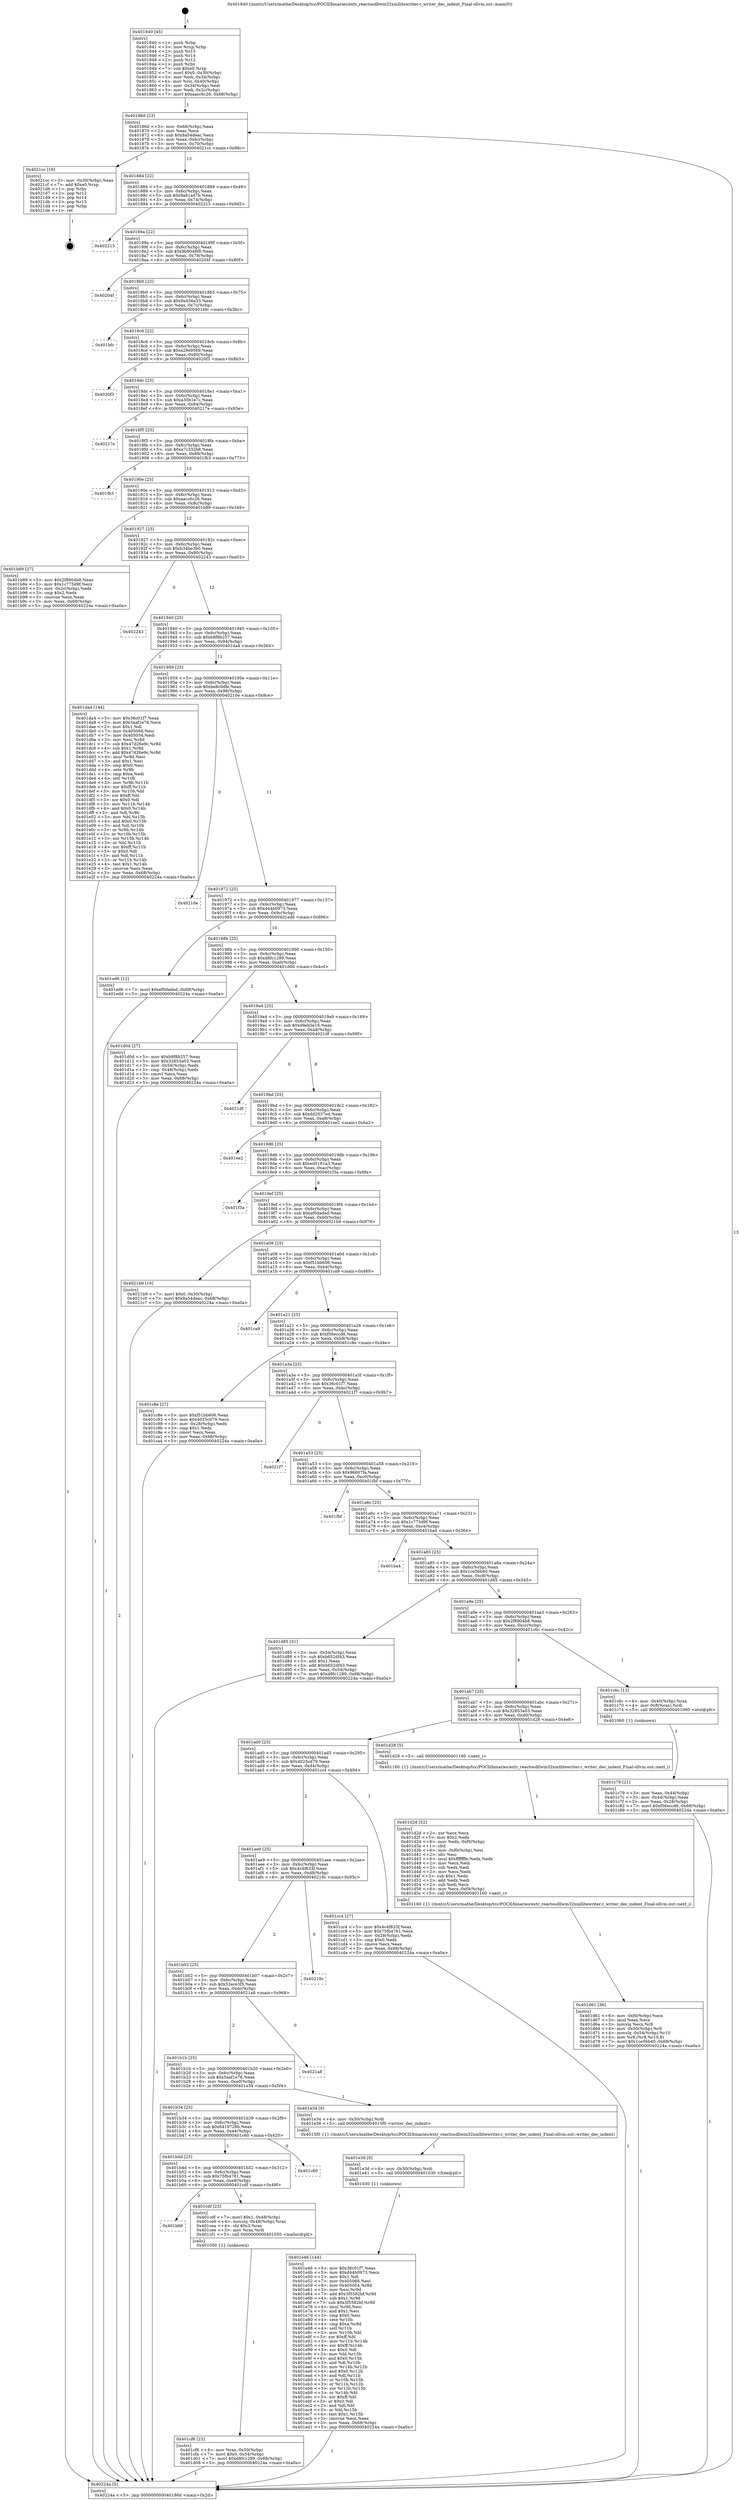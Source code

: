 digraph "0x401840" {
  label = "0x401840 (/mnt/c/Users/mathe/Desktop/tcc/POCII/binaries/extr_reactosdllwin32xmllitewriter.c_writer_dec_indent_Final-ollvm.out::main(0))"
  labelloc = "t"
  node[shape=record]

  Entry [label="",width=0.3,height=0.3,shape=circle,fillcolor=black,style=filled]
  "0x40186d" [label="{
     0x40186d [23]\l
     | [instrs]\l
     &nbsp;&nbsp;0x40186d \<+3\>: mov -0x68(%rbp),%eax\l
     &nbsp;&nbsp;0x401870 \<+2\>: mov %eax,%ecx\l
     &nbsp;&nbsp;0x401872 \<+6\>: sub $0x8a54deac,%ecx\l
     &nbsp;&nbsp;0x401878 \<+3\>: mov %eax,-0x6c(%rbp)\l
     &nbsp;&nbsp;0x40187b \<+3\>: mov %ecx,-0x70(%rbp)\l
     &nbsp;&nbsp;0x40187e \<+6\>: je 00000000004021cc \<main+0x98c\>\l
  }"]
  "0x4021cc" [label="{
     0x4021cc [19]\l
     | [instrs]\l
     &nbsp;&nbsp;0x4021cc \<+3\>: mov -0x30(%rbp),%eax\l
     &nbsp;&nbsp;0x4021cf \<+7\>: add $0xe0,%rsp\l
     &nbsp;&nbsp;0x4021d6 \<+1\>: pop %rbx\l
     &nbsp;&nbsp;0x4021d7 \<+2\>: pop %r12\l
     &nbsp;&nbsp;0x4021d9 \<+2\>: pop %r14\l
     &nbsp;&nbsp;0x4021db \<+2\>: pop %r15\l
     &nbsp;&nbsp;0x4021dd \<+1\>: pop %rbp\l
     &nbsp;&nbsp;0x4021de \<+1\>: ret\l
  }"]
  "0x401884" [label="{
     0x401884 [22]\l
     | [instrs]\l
     &nbsp;&nbsp;0x401884 \<+5\>: jmp 0000000000401889 \<main+0x49\>\l
     &nbsp;&nbsp;0x401889 \<+3\>: mov -0x6c(%rbp),%eax\l
     &nbsp;&nbsp;0x40188c \<+5\>: sub $0x9a81ad7b,%eax\l
     &nbsp;&nbsp;0x401891 \<+3\>: mov %eax,-0x74(%rbp)\l
     &nbsp;&nbsp;0x401894 \<+6\>: je 0000000000402215 \<main+0x9d5\>\l
  }"]
  Exit [label="",width=0.3,height=0.3,shape=circle,fillcolor=black,style=filled,peripheries=2]
  "0x402215" [label="{
     0x402215\l
  }", style=dashed]
  "0x40189a" [label="{
     0x40189a [22]\l
     | [instrs]\l
     &nbsp;&nbsp;0x40189a \<+5\>: jmp 000000000040189f \<main+0x5f\>\l
     &nbsp;&nbsp;0x40189f \<+3\>: mov -0x6c(%rbp),%eax\l
     &nbsp;&nbsp;0x4018a2 \<+5\>: sub $0x9b9048f8,%eax\l
     &nbsp;&nbsp;0x4018a7 \<+3\>: mov %eax,-0x78(%rbp)\l
     &nbsp;&nbsp;0x4018aa \<+6\>: je 000000000040204f \<main+0x80f\>\l
  }"]
  "0x401e46" [label="{
     0x401e46 [144]\l
     | [instrs]\l
     &nbsp;&nbsp;0x401e46 \<+5\>: mov $0x36c01f7,%eax\l
     &nbsp;&nbsp;0x401e4b \<+5\>: mov $0xd44b0973,%ecx\l
     &nbsp;&nbsp;0x401e50 \<+2\>: mov $0x1,%dl\l
     &nbsp;&nbsp;0x401e52 \<+7\>: mov 0x405068,%esi\l
     &nbsp;&nbsp;0x401e59 \<+8\>: mov 0x405054,%r8d\l
     &nbsp;&nbsp;0x401e61 \<+3\>: mov %esi,%r9d\l
     &nbsp;&nbsp;0x401e64 \<+7\>: add $0x3f5582bf,%r9d\l
     &nbsp;&nbsp;0x401e6b \<+4\>: sub $0x1,%r9d\l
     &nbsp;&nbsp;0x401e6f \<+7\>: sub $0x3f5582bf,%r9d\l
     &nbsp;&nbsp;0x401e76 \<+4\>: imul %r9d,%esi\l
     &nbsp;&nbsp;0x401e7a \<+3\>: and $0x1,%esi\l
     &nbsp;&nbsp;0x401e7d \<+3\>: cmp $0x0,%esi\l
     &nbsp;&nbsp;0x401e80 \<+4\>: sete %r10b\l
     &nbsp;&nbsp;0x401e84 \<+4\>: cmp $0xa,%r8d\l
     &nbsp;&nbsp;0x401e88 \<+4\>: setl %r11b\l
     &nbsp;&nbsp;0x401e8c \<+3\>: mov %r10b,%bl\l
     &nbsp;&nbsp;0x401e8f \<+3\>: xor $0xff,%bl\l
     &nbsp;&nbsp;0x401e92 \<+3\>: mov %r11b,%r14b\l
     &nbsp;&nbsp;0x401e95 \<+4\>: xor $0xff,%r14b\l
     &nbsp;&nbsp;0x401e99 \<+3\>: xor $0x0,%dl\l
     &nbsp;&nbsp;0x401e9c \<+3\>: mov %bl,%r15b\l
     &nbsp;&nbsp;0x401e9f \<+4\>: and $0x0,%r15b\l
     &nbsp;&nbsp;0x401ea3 \<+3\>: and %dl,%r10b\l
     &nbsp;&nbsp;0x401ea6 \<+3\>: mov %r14b,%r12b\l
     &nbsp;&nbsp;0x401ea9 \<+4\>: and $0x0,%r12b\l
     &nbsp;&nbsp;0x401ead \<+3\>: and %dl,%r11b\l
     &nbsp;&nbsp;0x401eb0 \<+3\>: or %r10b,%r15b\l
     &nbsp;&nbsp;0x401eb3 \<+3\>: or %r11b,%r12b\l
     &nbsp;&nbsp;0x401eb6 \<+3\>: xor %r12b,%r15b\l
     &nbsp;&nbsp;0x401eb9 \<+3\>: or %r14b,%bl\l
     &nbsp;&nbsp;0x401ebc \<+3\>: xor $0xff,%bl\l
     &nbsp;&nbsp;0x401ebf \<+3\>: or $0x0,%dl\l
     &nbsp;&nbsp;0x401ec2 \<+2\>: and %dl,%bl\l
     &nbsp;&nbsp;0x401ec4 \<+3\>: or %bl,%r15b\l
     &nbsp;&nbsp;0x401ec7 \<+4\>: test $0x1,%r15b\l
     &nbsp;&nbsp;0x401ecb \<+3\>: cmovne %ecx,%eax\l
     &nbsp;&nbsp;0x401ece \<+3\>: mov %eax,-0x68(%rbp)\l
     &nbsp;&nbsp;0x401ed1 \<+5\>: jmp 000000000040224a \<main+0xa0a\>\l
  }"]
  "0x40204f" [label="{
     0x40204f\l
  }", style=dashed]
  "0x4018b0" [label="{
     0x4018b0 [22]\l
     | [instrs]\l
     &nbsp;&nbsp;0x4018b0 \<+5\>: jmp 00000000004018b5 \<main+0x75\>\l
     &nbsp;&nbsp;0x4018b5 \<+3\>: mov -0x6c(%rbp),%eax\l
     &nbsp;&nbsp;0x4018b8 \<+5\>: sub $0x9e456e33,%eax\l
     &nbsp;&nbsp;0x4018bd \<+3\>: mov %eax,-0x7c(%rbp)\l
     &nbsp;&nbsp;0x4018c0 \<+6\>: je 0000000000401bfc \<main+0x3bc\>\l
  }"]
  "0x401e3d" [label="{
     0x401e3d [9]\l
     | [instrs]\l
     &nbsp;&nbsp;0x401e3d \<+4\>: mov -0x50(%rbp),%rdi\l
     &nbsp;&nbsp;0x401e41 \<+5\>: call 0000000000401030 \<free@plt\>\l
     | [calls]\l
     &nbsp;&nbsp;0x401030 \{1\} (unknown)\l
  }"]
  "0x401bfc" [label="{
     0x401bfc\l
  }", style=dashed]
  "0x4018c6" [label="{
     0x4018c6 [22]\l
     | [instrs]\l
     &nbsp;&nbsp;0x4018c6 \<+5\>: jmp 00000000004018cb \<main+0x8b\>\l
     &nbsp;&nbsp;0x4018cb \<+3\>: mov -0x6c(%rbp),%eax\l
     &nbsp;&nbsp;0x4018ce \<+5\>: sub $0xa29e9569,%eax\l
     &nbsp;&nbsp;0x4018d3 \<+3\>: mov %eax,-0x80(%rbp)\l
     &nbsp;&nbsp;0x4018d6 \<+6\>: je 00000000004020f3 \<main+0x8b3\>\l
  }"]
  "0x401d61" [label="{
     0x401d61 [36]\l
     | [instrs]\l
     &nbsp;&nbsp;0x401d61 \<+6\>: mov -0xf4(%rbp),%ecx\l
     &nbsp;&nbsp;0x401d67 \<+3\>: imul %eax,%ecx\l
     &nbsp;&nbsp;0x401d6a \<+3\>: movslq %ecx,%r8\l
     &nbsp;&nbsp;0x401d6d \<+4\>: mov -0x50(%rbp),%r9\l
     &nbsp;&nbsp;0x401d71 \<+4\>: movslq -0x54(%rbp),%r10\l
     &nbsp;&nbsp;0x401d75 \<+4\>: mov %r8,(%r9,%r10,8)\l
     &nbsp;&nbsp;0x401d79 \<+7\>: movl $0x1ce56b40,-0x68(%rbp)\l
     &nbsp;&nbsp;0x401d80 \<+5\>: jmp 000000000040224a \<main+0xa0a\>\l
  }"]
  "0x4020f3" [label="{
     0x4020f3\l
  }", style=dashed]
  "0x4018dc" [label="{
     0x4018dc [25]\l
     | [instrs]\l
     &nbsp;&nbsp;0x4018dc \<+5\>: jmp 00000000004018e1 \<main+0xa1\>\l
     &nbsp;&nbsp;0x4018e1 \<+3\>: mov -0x6c(%rbp),%eax\l
     &nbsp;&nbsp;0x4018e4 \<+5\>: sub $0xa30b1e7c,%eax\l
     &nbsp;&nbsp;0x4018e9 \<+6\>: mov %eax,-0x84(%rbp)\l
     &nbsp;&nbsp;0x4018ef \<+6\>: je 000000000040217e \<main+0x93e\>\l
  }"]
  "0x401d2d" [label="{
     0x401d2d [52]\l
     | [instrs]\l
     &nbsp;&nbsp;0x401d2d \<+2\>: xor %ecx,%ecx\l
     &nbsp;&nbsp;0x401d2f \<+5\>: mov $0x2,%edx\l
     &nbsp;&nbsp;0x401d34 \<+6\>: mov %edx,-0xf0(%rbp)\l
     &nbsp;&nbsp;0x401d3a \<+1\>: cltd\l
     &nbsp;&nbsp;0x401d3b \<+6\>: mov -0xf0(%rbp),%esi\l
     &nbsp;&nbsp;0x401d41 \<+2\>: idiv %esi\l
     &nbsp;&nbsp;0x401d43 \<+6\>: imul $0xfffffffe,%edx,%edx\l
     &nbsp;&nbsp;0x401d49 \<+2\>: mov %ecx,%edi\l
     &nbsp;&nbsp;0x401d4b \<+2\>: sub %edx,%edi\l
     &nbsp;&nbsp;0x401d4d \<+2\>: mov %ecx,%edx\l
     &nbsp;&nbsp;0x401d4f \<+3\>: sub $0x1,%edx\l
     &nbsp;&nbsp;0x401d52 \<+2\>: add %edx,%edi\l
     &nbsp;&nbsp;0x401d54 \<+2\>: sub %edi,%ecx\l
     &nbsp;&nbsp;0x401d56 \<+6\>: mov %ecx,-0xf4(%rbp)\l
     &nbsp;&nbsp;0x401d5c \<+5\>: call 0000000000401160 \<next_i\>\l
     | [calls]\l
     &nbsp;&nbsp;0x401160 \{1\} (/mnt/c/Users/mathe/Desktop/tcc/POCII/binaries/extr_reactosdllwin32xmllitewriter.c_writer_dec_indent_Final-ollvm.out::next_i)\l
  }"]
  "0x40217e" [label="{
     0x40217e\l
  }", style=dashed]
  "0x4018f5" [label="{
     0x4018f5 [25]\l
     | [instrs]\l
     &nbsp;&nbsp;0x4018f5 \<+5\>: jmp 00000000004018fa \<main+0xba\>\l
     &nbsp;&nbsp;0x4018fa \<+3\>: mov -0x6c(%rbp),%eax\l
     &nbsp;&nbsp;0x4018fd \<+5\>: sub $0xa7c332b8,%eax\l
     &nbsp;&nbsp;0x401902 \<+6\>: mov %eax,-0x88(%rbp)\l
     &nbsp;&nbsp;0x401908 \<+6\>: je 0000000000401fb3 \<main+0x773\>\l
  }"]
  "0x401cf6" [label="{
     0x401cf6 [23]\l
     | [instrs]\l
     &nbsp;&nbsp;0x401cf6 \<+4\>: mov %rax,-0x50(%rbp)\l
     &nbsp;&nbsp;0x401cfa \<+7\>: movl $0x0,-0x54(%rbp)\l
     &nbsp;&nbsp;0x401d01 \<+7\>: movl $0xd8fc1289,-0x68(%rbp)\l
     &nbsp;&nbsp;0x401d08 \<+5\>: jmp 000000000040224a \<main+0xa0a\>\l
  }"]
  "0x401fb3" [label="{
     0x401fb3\l
  }", style=dashed]
  "0x40190e" [label="{
     0x40190e [25]\l
     | [instrs]\l
     &nbsp;&nbsp;0x40190e \<+5\>: jmp 0000000000401913 \<main+0xd3\>\l
     &nbsp;&nbsp;0x401913 \<+3\>: mov -0x6c(%rbp),%eax\l
     &nbsp;&nbsp;0x401916 \<+5\>: sub $0xaacc6c26,%eax\l
     &nbsp;&nbsp;0x40191b \<+6\>: mov %eax,-0x8c(%rbp)\l
     &nbsp;&nbsp;0x401921 \<+6\>: je 0000000000401b89 \<main+0x349\>\l
  }"]
  "0x401b66" [label="{
     0x401b66\l
  }", style=dashed]
  "0x401b89" [label="{
     0x401b89 [27]\l
     | [instrs]\l
     &nbsp;&nbsp;0x401b89 \<+5\>: mov $0x2f8904b8,%eax\l
     &nbsp;&nbsp;0x401b8e \<+5\>: mov $0x1c775d9f,%ecx\l
     &nbsp;&nbsp;0x401b93 \<+3\>: mov -0x2c(%rbp),%edx\l
     &nbsp;&nbsp;0x401b96 \<+3\>: cmp $0x2,%edx\l
     &nbsp;&nbsp;0x401b99 \<+3\>: cmovne %ecx,%eax\l
     &nbsp;&nbsp;0x401b9c \<+3\>: mov %eax,-0x68(%rbp)\l
     &nbsp;&nbsp;0x401b9f \<+5\>: jmp 000000000040224a \<main+0xa0a\>\l
  }"]
  "0x401927" [label="{
     0x401927 [25]\l
     | [instrs]\l
     &nbsp;&nbsp;0x401927 \<+5\>: jmp 000000000040192c \<main+0xec\>\l
     &nbsp;&nbsp;0x40192c \<+3\>: mov -0x6c(%rbp),%eax\l
     &nbsp;&nbsp;0x40192f \<+5\>: sub $0xb34be3b0,%eax\l
     &nbsp;&nbsp;0x401934 \<+6\>: mov %eax,-0x90(%rbp)\l
     &nbsp;&nbsp;0x40193a \<+6\>: je 0000000000402243 \<main+0xa03\>\l
  }"]
  "0x40224a" [label="{
     0x40224a [5]\l
     | [instrs]\l
     &nbsp;&nbsp;0x40224a \<+5\>: jmp 000000000040186d \<main+0x2d\>\l
  }"]
  "0x401840" [label="{
     0x401840 [45]\l
     | [instrs]\l
     &nbsp;&nbsp;0x401840 \<+1\>: push %rbp\l
     &nbsp;&nbsp;0x401841 \<+3\>: mov %rsp,%rbp\l
     &nbsp;&nbsp;0x401844 \<+2\>: push %r15\l
     &nbsp;&nbsp;0x401846 \<+2\>: push %r14\l
     &nbsp;&nbsp;0x401848 \<+2\>: push %r12\l
     &nbsp;&nbsp;0x40184a \<+1\>: push %rbx\l
     &nbsp;&nbsp;0x40184b \<+7\>: sub $0xe0,%rsp\l
     &nbsp;&nbsp;0x401852 \<+7\>: movl $0x0,-0x30(%rbp)\l
     &nbsp;&nbsp;0x401859 \<+3\>: mov %edi,-0x34(%rbp)\l
     &nbsp;&nbsp;0x40185c \<+4\>: mov %rsi,-0x40(%rbp)\l
     &nbsp;&nbsp;0x401860 \<+3\>: mov -0x34(%rbp),%edi\l
     &nbsp;&nbsp;0x401863 \<+3\>: mov %edi,-0x2c(%rbp)\l
     &nbsp;&nbsp;0x401866 \<+7\>: movl $0xaacc6c26,-0x68(%rbp)\l
  }"]
  "0x401cdf" [label="{
     0x401cdf [23]\l
     | [instrs]\l
     &nbsp;&nbsp;0x401cdf \<+7\>: movl $0x1,-0x48(%rbp)\l
     &nbsp;&nbsp;0x401ce6 \<+4\>: movslq -0x48(%rbp),%rax\l
     &nbsp;&nbsp;0x401cea \<+4\>: shl $0x3,%rax\l
     &nbsp;&nbsp;0x401cee \<+3\>: mov %rax,%rdi\l
     &nbsp;&nbsp;0x401cf1 \<+5\>: call 0000000000401050 \<malloc@plt\>\l
     | [calls]\l
     &nbsp;&nbsp;0x401050 \{1\} (unknown)\l
  }"]
  "0x402243" [label="{
     0x402243\l
  }", style=dashed]
  "0x401940" [label="{
     0x401940 [25]\l
     | [instrs]\l
     &nbsp;&nbsp;0x401940 \<+5\>: jmp 0000000000401945 \<main+0x105\>\l
     &nbsp;&nbsp;0x401945 \<+3\>: mov -0x6c(%rbp),%eax\l
     &nbsp;&nbsp;0x401948 \<+5\>: sub $0xb8f8b257,%eax\l
     &nbsp;&nbsp;0x40194d \<+6\>: mov %eax,-0x94(%rbp)\l
     &nbsp;&nbsp;0x401953 \<+6\>: je 0000000000401da4 \<main+0x564\>\l
  }"]
  "0x401b4d" [label="{
     0x401b4d [25]\l
     | [instrs]\l
     &nbsp;&nbsp;0x401b4d \<+5\>: jmp 0000000000401b52 \<main+0x312\>\l
     &nbsp;&nbsp;0x401b52 \<+3\>: mov -0x6c(%rbp),%eax\l
     &nbsp;&nbsp;0x401b55 \<+5\>: sub $0x75fb4761,%eax\l
     &nbsp;&nbsp;0x401b5a \<+6\>: mov %eax,-0xe8(%rbp)\l
     &nbsp;&nbsp;0x401b60 \<+6\>: je 0000000000401cdf \<main+0x49f\>\l
  }"]
  "0x401da4" [label="{
     0x401da4 [144]\l
     | [instrs]\l
     &nbsp;&nbsp;0x401da4 \<+5\>: mov $0x36c01f7,%eax\l
     &nbsp;&nbsp;0x401da9 \<+5\>: mov $0x5aaf1e76,%ecx\l
     &nbsp;&nbsp;0x401dae \<+2\>: mov $0x1,%dl\l
     &nbsp;&nbsp;0x401db0 \<+7\>: mov 0x405068,%esi\l
     &nbsp;&nbsp;0x401db7 \<+7\>: mov 0x405054,%edi\l
     &nbsp;&nbsp;0x401dbe \<+3\>: mov %esi,%r8d\l
     &nbsp;&nbsp;0x401dc1 \<+7\>: sub $0x47d26e9c,%r8d\l
     &nbsp;&nbsp;0x401dc8 \<+4\>: sub $0x1,%r8d\l
     &nbsp;&nbsp;0x401dcc \<+7\>: add $0x47d26e9c,%r8d\l
     &nbsp;&nbsp;0x401dd3 \<+4\>: imul %r8d,%esi\l
     &nbsp;&nbsp;0x401dd7 \<+3\>: and $0x1,%esi\l
     &nbsp;&nbsp;0x401dda \<+3\>: cmp $0x0,%esi\l
     &nbsp;&nbsp;0x401ddd \<+4\>: sete %r9b\l
     &nbsp;&nbsp;0x401de1 \<+3\>: cmp $0xa,%edi\l
     &nbsp;&nbsp;0x401de4 \<+4\>: setl %r10b\l
     &nbsp;&nbsp;0x401de8 \<+3\>: mov %r9b,%r11b\l
     &nbsp;&nbsp;0x401deb \<+4\>: xor $0xff,%r11b\l
     &nbsp;&nbsp;0x401def \<+3\>: mov %r10b,%bl\l
     &nbsp;&nbsp;0x401df2 \<+3\>: xor $0xff,%bl\l
     &nbsp;&nbsp;0x401df5 \<+3\>: xor $0x0,%dl\l
     &nbsp;&nbsp;0x401df8 \<+3\>: mov %r11b,%r14b\l
     &nbsp;&nbsp;0x401dfb \<+4\>: and $0x0,%r14b\l
     &nbsp;&nbsp;0x401dff \<+3\>: and %dl,%r9b\l
     &nbsp;&nbsp;0x401e02 \<+3\>: mov %bl,%r15b\l
     &nbsp;&nbsp;0x401e05 \<+4\>: and $0x0,%r15b\l
     &nbsp;&nbsp;0x401e09 \<+3\>: and %dl,%r10b\l
     &nbsp;&nbsp;0x401e0c \<+3\>: or %r9b,%r14b\l
     &nbsp;&nbsp;0x401e0f \<+3\>: or %r10b,%r15b\l
     &nbsp;&nbsp;0x401e12 \<+3\>: xor %r15b,%r14b\l
     &nbsp;&nbsp;0x401e15 \<+3\>: or %bl,%r11b\l
     &nbsp;&nbsp;0x401e18 \<+4\>: xor $0xff,%r11b\l
     &nbsp;&nbsp;0x401e1c \<+3\>: or $0x0,%dl\l
     &nbsp;&nbsp;0x401e1f \<+3\>: and %dl,%r11b\l
     &nbsp;&nbsp;0x401e22 \<+3\>: or %r11b,%r14b\l
     &nbsp;&nbsp;0x401e25 \<+4\>: test $0x1,%r14b\l
     &nbsp;&nbsp;0x401e29 \<+3\>: cmovne %ecx,%eax\l
     &nbsp;&nbsp;0x401e2c \<+3\>: mov %eax,-0x68(%rbp)\l
     &nbsp;&nbsp;0x401e2f \<+5\>: jmp 000000000040224a \<main+0xa0a\>\l
  }"]
  "0x401959" [label="{
     0x401959 [25]\l
     | [instrs]\l
     &nbsp;&nbsp;0x401959 \<+5\>: jmp 000000000040195e \<main+0x11e\>\l
     &nbsp;&nbsp;0x40195e \<+3\>: mov -0x6c(%rbp),%eax\l
     &nbsp;&nbsp;0x401961 \<+5\>: sub $0xbe8c0dfe,%eax\l
     &nbsp;&nbsp;0x401966 \<+6\>: mov %eax,-0x98(%rbp)\l
     &nbsp;&nbsp;0x40196c \<+6\>: je 000000000040210e \<main+0x8ce\>\l
  }"]
  "0x401c60" [label="{
     0x401c60\l
  }", style=dashed]
  "0x40210e" [label="{
     0x40210e\l
  }", style=dashed]
  "0x401972" [label="{
     0x401972 [25]\l
     | [instrs]\l
     &nbsp;&nbsp;0x401972 \<+5\>: jmp 0000000000401977 \<main+0x137\>\l
     &nbsp;&nbsp;0x401977 \<+3\>: mov -0x6c(%rbp),%eax\l
     &nbsp;&nbsp;0x40197a \<+5\>: sub $0xd44b0973,%eax\l
     &nbsp;&nbsp;0x40197f \<+6\>: mov %eax,-0x9c(%rbp)\l
     &nbsp;&nbsp;0x401985 \<+6\>: je 0000000000401ed6 \<main+0x696\>\l
  }"]
  "0x401b34" [label="{
     0x401b34 [25]\l
     | [instrs]\l
     &nbsp;&nbsp;0x401b34 \<+5\>: jmp 0000000000401b39 \<main+0x2f9\>\l
     &nbsp;&nbsp;0x401b39 \<+3\>: mov -0x6c(%rbp),%eax\l
     &nbsp;&nbsp;0x401b3c \<+5\>: sub $0x6419728b,%eax\l
     &nbsp;&nbsp;0x401b41 \<+6\>: mov %eax,-0xe4(%rbp)\l
     &nbsp;&nbsp;0x401b47 \<+6\>: je 0000000000401c60 \<main+0x420\>\l
  }"]
  "0x401ed6" [label="{
     0x401ed6 [12]\l
     | [instrs]\l
     &nbsp;&nbsp;0x401ed6 \<+7\>: movl $0xef0daded,-0x68(%rbp)\l
     &nbsp;&nbsp;0x401edd \<+5\>: jmp 000000000040224a \<main+0xa0a\>\l
  }"]
  "0x40198b" [label="{
     0x40198b [25]\l
     | [instrs]\l
     &nbsp;&nbsp;0x40198b \<+5\>: jmp 0000000000401990 \<main+0x150\>\l
     &nbsp;&nbsp;0x401990 \<+3\>: mov -0x6c(%rbp),%eax\l
     &nbsp;&nbsp;0x401993 \<+5\>: sub $0xd8fc1289,%eax\l
     &nbsp;&nbsp;0x401998 \<+6\>: mov %eax,-0xa0(%rbp)\l
     &nbsp;&nbsp;0x40199e \<+6\>: je 0000000000401d0d \<main+0x4cd\>\l
  }"]
  "0x401e34" [label="{
     0x401e34 [9]\l
     | [instrs]\l
     &nbsp;&nbsp;0x401e34 \<+4\>: mov -0x50(%rbp),%rdi\l
     &nbsp;&nbsp;0x401e38 \<+5\>: call 00000000004015f0 \<writer_dec_indent\>\l
     | [calls]\l
     &nbsp;&nbsp;0x4015f0 \{1\} (/mnt/c/Users/mathe/Desktop/tcc/POCII/binaries/extr_reactosdllwin32xmllitewriter.c_writer_dec_indent_Final-ollvm.out::writer_dec_indent)\l
  }"]
  "0x401d0d" [label="{
     0x401d0d [27]\l
     | [instrs]\l
     &nbsp;&nbsp;0x401d0d \<+5\>: mov $0xb8f8b257,%eax\l
     &nbsp;&nbsp;0x401d12 \<+5\>: mov $0x32853a03,%ecx\l
     &nbsp;&nbsp;0x401d17 \<+3\>: mov -0x54(%rbp),%edx\l
     &nbsp;&nbsp;0x401d1a \<+3\>: cmp -0x48(%rbp),%edx\l
     &nbsp;&nbsp;0x401d1d \<+3\>: cmovl %ecx,%eax\l
     &nbsp;&nbsp;0x401d20 \<+3\>: mov %eax,-0x68(%rbp)\l
     &nbsp;&nbsp;0x401d23 \<+5\>: jmp 000000000040224a \<main+0xa0a\>\l
  }"]
  "0x4019a4" [label="{
     0x4019a4 [25]\l
     | [instrs]\l
     &nbsp;&nbsp;0x4019a4 \<+5\>: jmp 00000000004019a9 \<main+0x169\>\l
     &nbsp;&nbsp;0x4019a9 \<+3\>: mov -0x6c(%rbp),%eax\l
     &nbsp;&nbsp;0x4019ac \<+5\>: sub $0xd9eb5e16,%eax\l
     &nbsp;&nbsp;0x4019b1 \<+6\>: mov %eax,-0xa4(%rbp)\l
     &nbsp;&nbsp;0x4019b7 \<+6\>: je 00000000004021df \<main+0x99f\>\l
  }"]
  "0x401b1b" [label="{
     0x401b1b [25]\l
     | [instrs]\l
     &nbsp;&nbsp;0x401b1b \<+5\>: jmp 0000000000401b20 \<main+0x2e0\>\l
     &nbsp;&nbsp;0x401b20 \<+3\>: mov -0x6c(%rbp),%eax\l
     &nbsp;&nbsp;0x401b23 \<+5\>: sub $0x5aaf1e76,%eax\l
     &nbsp;&nbsp;0x401b28 \<+6\>: mov %eax,-0xe0(%rbp)\l
     &nbsp;&nbsp;0x401b2e \<+6\>: je 0000000000401e34 \<main+0x5f4\>\l
  }"]
  "0x4021df" [label="{
     0x4021df\l
  }", style=dashed]
  "0x4019bd" [label="{
     0x4019bd [25]\l
     | [instrs]\l
     &nbsp;&nbsp;0x4019bd \<+5\>: jmp 00000000004019c2 \<main+0x182\>\l
     &nbsp;&nbsp;0x4019c2 \<+3\>: mov -0x6c(%rbp),%eax\l
     &nbsp;&nbsp;0x4019c5 \<+5\>: sub $0xdd2037ed,%eax\l
     &nbsp;&nbsp;0x4019ca \<+6\>: mov %eax,-0xa8(%rbp)\l
     &nbsp;&nbsp;0x4019d0 \<+6\>: je 0000000000401ee2 \<main+0x6a2\>\l
  }"]
  "0x4021a8" [label="{
     0x4021a8\l
  }", style=dashed]
  "0x401ee2" [label="{
     0x401ee2\l
  }", style=dashed]
  "0x4019d6" [label="{
     0x4019d6 [25]\l
     | [instrs]\l
     &nbsp;&nbsp;0x4019d6 \<+5\>: jmp 00000000004019db \<main+0x19b\>\l
     &nbsp;&nbsp;0x4019db \<+3\>: mov -0x6c(%rbp),%eax\l
     &nbsp;&nbsp;0x4019de \<+5\>: sub $0xed5161a3,%eax\l
     &nbsp;&nbsp;0x4019e3 \<+6\>: mov %eax,-0xac(%rbp)\l
     &nbsp;&nbsp;0x4019e9 \<+6\>: je 0000000000401f3a \<main+0x6fa\>\l
  }"]
  "0x401b02" [label="{
     0x401b02 [25]\l
     | [instrs]\l
     &nbsp;&nbsp;0x401b02 \<+5\>: jmp 0000000000401b07 \<main+0x2c7\>\l
     &nbsp;&nbsp;0x401b07 \<+3\>: mov -0x6c(%rbp),%eax\l
     &nbsp;&nbsp;0x401b0a \<+5\>: sub $0x52ece3f5,%eax\l
     &nbsp;&nbsp;0x401b0f \<+6\>: mov %eax,-0xdc(%rbp)\l
     &nbsp;&nbsp;0x401b15 \<+6\>: je 00000000004021a8 \<main+0x968\>\l
  }"]
  "0x401f3a" [label="{
     0x401f3a\l
  }", style=dashed]
  "0x4019ef" [label="{
     0x4019ef [25]\l
     | [instrs]\l
     &nbsp;&nbsp;0x4019ef \<+5\>: jmp 00000000004019f4 \<main+0x1b4\>\l
     &nbsp;&nbsp;0x4019f4 \<+3\>: mov -0x6c(%rbp),%eax\l
     &nbsp;&nbsp;0x4019f7 \<+5\>: sub $0xef0daded,%eax\l
     &nbsp;&nbsp;0x4019fc \<+6\>: mov %eax,-0xb0(%rbp)\l
     &nbsp;&nbsp;0x401a02 \<+6\>: je 00000000004021b9 \<main+0x979\>\l
  }"]
  "0x40219c" [label="{
     0x40219c\l
  }", style=dashed]
  "0x4021b9" [label="{
     0x4021b9 [19]\l
     | [instrs]\l
     &nbsp;&nbsp;0x4021b9 \<+7\>: movl $0x0,-0x30(%rbp)\l
     &nbsp;&nbsp;0x4021c0 \<+7\>: movl $0x8a54deac,-0x68(%rbp)\l
     &nbsp;&nbsp;0x4021c7 \<+5\>: jmp 000000000040224a \<main+0xa0a\>\l
  }"]
  "0x401a08" [label="{
     0x401a08 [25]\l
     | [instrs]\l
     &nbsp;&nbsp;0x401a08 \<+5\>: jmp 0000000000401a0d \<main+0x1cd\>\l
     &nbsp;&nbsp;0x401a0d \<+3\>: mov -0x6c(%rbp),%eax\l
     &nbsp;&nbsp;0x401a10 \<+5\>: sub $0xf51bb606,%eax\l
     &nbsp;&nbsp;0x401a15 \<+6\>: mov %eax,-0xb4(%rbp)\l
     &nbsp;&nbsp;0x401a1b \<+6\>: je 0000000000401ca9 \<main+0x469\>\l
  }"]
  "0x401ae9" [label="{
     0x401ae9 [25]\l
     | [instrs]\l
     &nbsp;&nbsp;0x401ae9 \<+5\>: jmp 0000000000401aee \<main+0x2ae\>\l
     &nbsp;&nbsp;0x401aee \<+3\>: mov -0x6c(%rbp),%eax\l
     &nbsp;&nbsp;0x401af1 \<+5\>: sub $0x4c4f833f,%eax\l
     &nbsp;&nbsp;0x401af6 \<+6\>: mov %eax,-0xd8(%rbp)\l
     &nbsp;&nbsp;0x401afc \<+6\>: je 000000000040219c \<main+0x95c\>\l
  }"]
  "0x401ca9" [label="{
     0x401ca9\l
  }", style=dashed]
  "0x401a21" [label="{
     0x401a21 [25]\l
     | [instrs]\l
     &nbsp;&nbsp;0x401a21 \<+5\>: jmp 0000000000401a26 \<main+0x1e6\>\l
     &nbsp;&nbsp;0x401a26 \<+3\>: mov -0x6c(%rbp),%eax\l
     &nbsp;&nbsp;0x401a29 \<+5\>: sub $0xf56eccd6,%eax\l
     &nbsp;&nbsp;0x401a2e \<+6\>: mov %eax,-0xb8(%rbp)\l
     &nbsp;&nbsp;0x401a34 \<+6\>: je 0000000000401c8e \<main+0x44e\>\l
  }"]
  "0x401cc4" [label="{
     0x401cc4 [27]\l
     | [instrs]\l
     &nbsp;&nbsp;0x401cc4 \<+5\>: mov $0x4c4f833f,%eax\l
     &nbsp;&nbsp;0x401cc9 \<+5\>: mov $0x75fb4761,%ecx\l
     &nbsp;&nbsp;0x401cce \<+3\>: mov -0x28(%rbp),%edx\l
     &nbsp;&nbsp;0x401cd1 \<+3\>: cmp $0x0,%edx\l
     &nbsp;&nbsp;0x401cd4 \<+3\>: cmove %ecx,%eax\l
     &nbsp;&nbsp;0x401cd7 \<+3\>: mov %eax,-0x68(%rbp)\l
     &nbsp;&nbsp;0x401cda \<+5\>: jmp 000000000040224a \<main+0xa0a\>\l
  }"]
  "0x401c8e" [label="{
     0x401c8e [27]\l
     | [instrs]\l
     &nbsp;&nbsp;0x401c8e \<+5\>: mov $0xf51bb606,%eax\l
     &nbsp;&nbsp;0x401c93 \<+5\>: mov $0x4025cd79,%ecx\l
     &nbsp;&nbsp;0x401c98 \<+3\>: mov -0x28(%rbp),%edx\l
     &nbsp;&nbsp;0x401c9b \<+3\>: cmp $0x1,%edx\l
     &nbsp;&nbsp;0x401c9e \<+3\>: cmovl %ecx,%eax\l
     &nbsp;&nbsp;0x401ca1 \<+3\>: mov %eax,-0x68(%rbp)\l
     &nbsp;&nbsp;0x401ca4 \<+5\>: jmp 000000000040224a \<main+0xa0a\>\l
  }"]
  "0x401a3a" [label="{
     0x401a3a [25]\l
     | [instrs]\l
     &nbsp;&nbsp;0x401a3a \<+5\>: jmp 0000000000401a3f \<main+0x1ff\>\l
     &nbsp;&nbsp;0x401a3f \<+3\>: mov -0x6c(%rbp),%eax\l
     &nbsp;&nbsp;0x401a42 \<+5\>: sub $0x36c01f7,%eax\l
     &nbsp;&nbsp;0x401a47 \<+6\>: mov %eax,-0xbc(%rbp)\l
     &nbsp;&nbsp;0x401a4d \<+6\>: je 00000000004021f7 \<main+0x9b7\>\l
  }"]
  "0x401ad0" [label="{
     0x401ad0 [25]\l
     | [instrs]\l
     &nbsp;&nbsp;0x401ad0 \<+5\>: jmp 0000000000401ad5 \<main+0x295\>\l
     &nbsp;&nbsp;0x401ad5 \<+3\>: mov -0x6c(%rbp),%eax\l
     &nbsp;&nbsp;0x401ad8 \<+5\>: sub $0x4025cd79,%eax\l
     &nbsp;&nbsp;0x401add \<+6\>: mov %eax,-0xd4(%rbp)\l
     &nbsp;&nbsp;0x401ae3 \<+6\>: je 0000000000401cc4 \<main+0x484\>\l
  }"]
  "0x4021f7" [label="{
     0x4021f7\l
  }", style=dashed]
  "0x401a53" [label="{
     0x401a53 [25]\l
     | [instrs]\l
     &nbsp;&nbsp;0x401a53 \<+5\>: jmp 0000000000401a58 \<main+0x218\>\l
     &nbsp;&nbsp;0x401a58 \<+3\>: mov -0x6c(%rbp),%eax\l
     &nbsp;&nbsp;0x401a5b \<+5\>: sub $0x96607fa,%eax\l
     &nbsp;&nbsp;0x401a60 \<+6\>: mov %eax,-0xc0(%rbp)\l
     &nbsp;&nbsp;0x401a66 \<+6\>: je 0000000000401fbf \<main+0x77f\>\l
  }"]
  "0x401d28" [label="{
     0x401d28 [5]\l
     | [instrs]\l
     &nbsp;&nbsp;0x401d28 \<+5\>: call 0000000000401160 \<next_i\>\l
     | [calls]\l
     &nbsp;&nbsp;0x401160 \{1\} (/mnt/c/Users/mathe/Desktop/tcc/POCII/binaries/extr_reactosdllwin32xmllitewriter.c_writer_dec_indent_Final-ollvm.out::next_i)\l
  }"]
  "0x401fbf" [label="{
     0x401fbf\l
  }", style=dashed]
  "0x401a6c" [label="{
     0x401a6c [25]\l
     | [instrs]\l
     &nbsp;&nbsp;0x401a6c \<+5\>: jmp 0000000000401a71 \<main+0x231\>\l
     &nbsp;&nbsp;0x401a71 \<+3\>: mov -0x6c(%rbp),%eax\l
     &nbsp;&nbsp;0x401a74 \<+5\>: sub $0x1c775d9f,%eax\l
     &nbsp;&nbsp;0x401a79 \<+6\>: mov %eax,-0xc4(%rbp)\l
     &nbsp;&nbsp;0x401a7f \<+6\>: je 0000000000401ba4 \<main+0x364\>\l
  }"]
  "0x401c79" [label="{
     0x401c79 [21]\l
     | [instrs]\l
     &nbsp;&nbsp;0x401c79 \<+3\>: mov %eax,-0x44(%rbp)\l
     &nbsp;&nbsp;0x401c7c \<+3\>: mov -0x44(%rbp),%eax\l
     &nbsp;&nbsp;0x401c7f \<+3\>: mov %eax,-0x28(%rbp)\l
     &nbsp;&nbsp;0x401c82 \<+7\>: movl $0xf56eccd6,-0x68(%rbp)\l
     &nbsp;&nbsp;0x401c89 \<+5\>: jmp 000000000040224a \<main+0xa0a\>\l
  }"]
  "0x401ba4" [label="{
     0x401ba4\l
  }", style=dashed]
  "0x401a85" [label="{
     0x401a85 [25]\l
     | [instrs]\l
     &nbsp;&nbsp;0x401a85 \<+5\>: jmp 0000000000401a8a \<main+0x24a\>\l
     &nbsp;&nbsp;0x401a8a \<+3\>: mov -0x6c(%rbp),%eax\l
     &nbsp;&nbsp;0x401a8d \<+5\>: sub $0x1ce56b40,%eax\l
     &nbsp;&nbsp;0x401a92 \<+6\>: mov %eax,-0xc8(%rbp)\l
     &nbsp;&nbsp;0x401a98 \<+6\>: je 0000000000401d85 \<main+0x545\>\l
  }"]
  "0x401ab7" [label="{
     0x401ab7 [25]\l
     | [instrs]\l
     &nbsp;&nbsp;0x401ab7 \<+5\>: jmp 0000000000401abc \<main+0x27c\>\l
     &nbsp;&nbsp;0x401abc \<+3\>: mov -0x6c(%rbp),%eax\l
     &nbsp;&nbsp;0x401abf \<+5\>: sub $0x32853a03,%eax\l
     &nbsp;&nbsp;0x401ac4 \<+6\>: mov %eax,-0xd0(%rbp)\l
     &nbsp;&nbsp;0x401aca \<+6\>: je 0000000000401d28 \<main+0x4e8\>\l
  }"]
  "0x401d85" [label="{
     0x401d85 [31]\l
     | [instrs]\l
     &nbsp;&nbsp;0x401d85 \<+3\>: mov -0x54(%rbp),%eax\l
     &nbsp;&nbsp;0x401d88 \<+5\>: sub $0xb652df43,%eax\l
     &nbsp;&nbsp;0x401d8d \<+3\>: add $0x1,%eax\l
     &nbsp;&nbsp;0x401d90 \<+5\>: add $0xb652df43,%eax\l
     &nbsp;&nbsp;0x401d95 \<+3\>: mov %eax,-0x54(%rbp)\l
     &nbsp;&nbsp;0x401d98 \<+7\>: movl $0xd8fc1289,-0x68(%rbp)\l
     &nbsp;&nbsp;0x401d9f \<+5\>: jmp 000000000040224a \<main+0xa0a\>\l
  }"]
  "0x401a9e" [label="{
     0x401a9e [25]\l
     | [instrs]\l
     &nbsp;&nbsp;0x401a9e \<+5\>: jmp 0000000000401aa3 \<main+0x263\>\l
     &nbsp;&nbsp;0x401aa3 \<+3\>: mov -0x6c(%rbp),%eax\l
     &nbsp;&nbsp;0x401aa6 \<+5\>: sub $0x2f8904b8,%eax\l
     &nbsp;&nbsp;0x401aab \<+6\>: mov %eax,-0xcc(%rbp)\l
     &nbsp;&nbsp;0x401ab1 \<+6\>: je 0000000000401c6c \<main+0x42c\>\l
  }"]
  "0x401c6c" [label="{
     0x401c6c [13]\l
     | [instrs]\l
     &nbsp;&nbsp;0x401c6c \<+4\>: mov -0x40(%rbp),%rax\l
     &nbsp;&nbsp;0x401c70 \<+4\>: mov 0x8(%rax),%rdi\l
     &nbsp;&nbsp;0x401c74 \<+5\>: call 0000000000401060 \<atoi@plt\>\l
     | [calls]\l
     &nbsp;&nbsp;0x401060 \{1\} (unknown)\l
  }"]
  Entry -> "0x401840" [label=" 1"]
  "0x40186d" -> "0x4021cc" [label=" 1"]
  "0x40186d" -> "0x401884" [label=" 13"]
  "0x4021cc" -> Exit [label=" 1"]
  "0x401884" -> "0x402215" [label=" 0"]
  "0x401884" -> "0x40189a" [label=" 13"]
  "0x4021b9" -> "0x40224a" [label=" 1"]
  "0x40189a" -> "0x40204f" [label=" 0"]
  "0x40189a" -> "0x4018b0" [label=" 13"]
  "0x401ed6" -> "0x40224a" [label=" 1"]
  "0x4018b0" -> "0x401bfc" [label=" 0"]
  "0x4018b0" -> "0x4018c6" [label=" 13"]
  "0x401e46" -> "0x40224a" [label=" 1"]
  "0x4018c6" -> "0x4020f3" [label=" 0"]
  "0x4018c6" -> "0x4018dc" [label=" 13"]
  "0x401e3d" -> "0x401e46" [label=" 1"]
  "0x4018dc" -> "0x40217e" [label=" 0"]
  "0x4018dc" -> "0x4018f5" [label=" 13"]
  "0x401e34" -> "0x401e3d" [label=" 1"]
  "0x4018f5" -> "0x401fb3" [label=" 0"]
  "0x4018f5" -> "0x40190e" [label=" 13"]
  "0x401da4" -> "0x40224a" [label=" 1"]
  "0x40190e" -> "0x401b89" [label=" 1"]
  "0x40190e" -> "0x401927" [label=" 12"]
  "0x401b89" -> "0x40224a" [label=" 1"]
  "0x401840" -> "0x40186d" [label=" 1"]
  "0x40224a" -> "0x40186d" [label=" 13"]
  "0x401d85" -> "0x40224a" [label=" 1"]
  "0x401927" -> "0x402243" [label=" 0"]
  "0x401927" -> "0x401940" [label=" 12"]
  "0x401d61" -> "0x40224a" [label=" 1"]
  "0x401940" -> "0x401da4" [label=" 1"]
  "0x401940" -> "0x401959" [label=" 11"]
  "0x401d28" -> "0x401d2d" [label=" 1"]
  "0x401959" -> "0x40210e" [label=" 0"]
  "0x401959" -> "0x401972" [label=" 11"]
  "0x401d0d" -> "0x40224a" [label=" 2"]
  "0x401972" -> "0x401ed6" [label=" 1"]
  "0x401972" -> "0x40198b" [label=" 10"]
  "0x401cdf" -> "0x401cf6" [label=" 1"]
  "0x40198b" -> "0x401d0d" [label=" 2"]
  "0x40198b" -> "0x4019a4" [label=" 8"]
  "0x401b4d" -> "0x401b66" [label=" 0"]
  "0x4019a4" -> "0x4021df" [label=" 0"]
  "0x4019a4" -> "0x4019bd" [label=" 8"]
  "0x401d2d" -> "0x401d61" [label=" 1"]
  "0x4019bd" -> "0x401ee2" [label=" 0"]
  "0x4019bd" -> "0x4019d6" [label=" 8"]
  "0x401b34" -> "0x401b4d" [label=" 1"]
  "0x4019d6" -> "0x401f3a" [label=" 0"]
  "0x4019d6" -> "0x4019ef" [label=" 8"]
  "0x401cf6" -> "0x40224a" [label=" 1"]
  "0x4019ef" -> "0x4021b9" [label=" 1"]
  "0x4019ef" -> "0x401a08" [label=" 7"]
  "0x401b1b" -> "0x401b34" [label=" 1"]
  "0x401a08" -> "0x401ca9" [label=" 0"]
  "0x401a08" -> "0x401a21" [label=" 7"]
  "0x401b4d" -> "0x401cdf" [label=" 1"]
  "0x401a21" -> "0x401c8e" [label=" 1"]
  "0x401a21" -> "0x401a3a" [label=" 6"]
  "0x401b02" -> "0x401b1b" [label=" 2"]
  "0x401a3a" -> "0x4021f7" [label=" 0"]
  "0x401a3a" -> "0x401a53" [label=" 6"]
  "0x401b34" -> "0x401c60" [label=" 0"]
  "0x401a53" -> "0x401fbf" [label=" 0"]
  "0x401a53" -> "0x401a6c" [label=" 6"]
  "0x401ae9" -> "0x401b02" [label=" 2"]
  "0x401a6c" -> "0x401ba4" [label=" 0"]
  "0x401a6c" -> "0x401a85" [label=" 6"]
  "0x401b1b" -> "0x401e34" [label=" 1"]
  "0x401a85" -> "0x401d85" [label=" 1"]
  "0x401a85" -> "0x401a9e" [label=" 5"]
  "0x401cc4" -> "0x40224a" [label=" 1"]
  "0x401a9e" -> "0x401c6c" [label=" 1"]
  "0x401a9e" -> "0x401ab7" [label=" 4"]
  "0x401c6c" -> "0x401c79" [label=" 1"]
  "0x401c79" -> "0x40224a" [label=" 1"]
  "0x401c8e" -> "0x40224a" [label=" 1"]
  "0x401ae9" -> "0x40219c" [label=" 0"]
  "0x401ab7" -> "0x401d28" [label=" 1"]
  "0x401ab7" -> "0x401ad0" [label=" 3"]
  "0x401b02" -> "0x4021a8" [label=" 0"]
  "0x401ad0" -> "0x401cc4" [label=" 1"]
  "0x401ad0" -> "0x401ae9" [label=" 2"]
}

